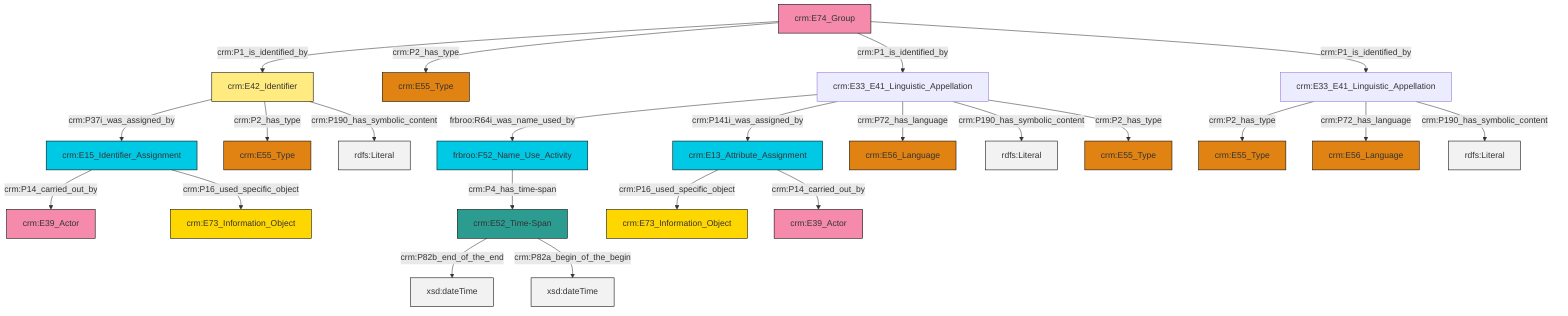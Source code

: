 graph TD
classDef Literal fill:#f2f2f2,stroke:#000000;
classDef CRM_Entity fill:#FFFFFF,stroke:#000000;
classDef Temporal_Entity fill:#00C9E6, stroke:#000000;
classDef Type fill:#E18312, stroke:#000000;
classDef Time-Span fill:#2C9C91, stroke:#000000;
classDef Appellation fill:#FFEB7F, stroke:#000000;
classDef Place fill:#008836, stroke:#000000;
classDef Persistent_Item fill:#B266B2, stroke:#000000;
classDef Conceptual_Object fill:#FFD700, stroke:#000000;
classDef Physical_Thing fill:#D2B48C, stroke:#000000;
classDef Actor fill:#f58aad, stroke:#000000;
classDef PC_Classes fill:#4ce600, stroke:#000000;
classDef Multi fill:#cccccc,stroke:#000000;

0["crm:E74_Group"]:::Actor -->|crm:P1_is_identified_by| 1["crm:E42_Identifier"]:::Appellation
4["crm:E33_E41_Linguistic_Appellation"]:::Default -->|frbroo:R64i_was_name_used_by| 5["frbroo:F52_Name_Use_Activity"]:::Temporal_Entity
4["crm:E33_E41_Linguistic_Appellation"]:::Default -->|crm:P141i_was_assigned_by| 6["crm:E13_Attribute_Assignment"]:::Temporal_Entity
1["crm:E42_Identifier"]:::Appellation -->|crm:P37i_was_assigned_by| 9["crm:E15_Identifier_Assignment"]:::Temporal_Entity
4["crm:E33_E41_Linguistic_Appellation"]:::Default -->|crm:P72_has_language| 7["crm:E56_Language"]:::Type
13["crm:E33_E41_Linguistic_Appellation"]:::Default -->|crm:P2_has_type| 10["crm:E55_Type"]:::Type
1["crm:E42_Identifier"]:::Appellation -->|crm:P2_has_type| 19["crm:E55_Type"]:::Type
0["crm:E74_Group"]:::Actor -->|crm:P2_has_type| 14["crm:E55_Type"]:::Type
20["crm:E52_Time-Span"]:::Time-Span -->|crm:P82b_end_of_the_end| 21[xsd:dateTime]:::Literal
6["crm:E13_Attribute_Assignment"]:::Temporal_Entity -->|crm:P16_used_specific_object| 24["crm:E73_Information_Object"]:::Conceptual_Object
0["crm:E74_Group"]:::Actor -->|crm:P1_is_identified_by| 4["crm:E33_E41_Linguistic_Appellation"]:::Default
9["crm:E15_Identifier_Assignment"]:::Temporal_Entity -->|crm:P14_carried_out_by| 22["crm:E39_Actor"]:::Actor
4["crm:E33_E41_Linguistic_Appellation"]:::Default -->|crm:P190_has_symbolic_content| 27[rdfs:Literal]:::Literal
0["crm:E74_Group"]:::Actor -->|crm:P1_is_identified_by| 13["crm:E33_E41_Linguistic_Appellation"]:::Default
5["frbroo:F52_Name_Use_Activity"]:::Temporal_Entity -->|crm:P4_has_time-span| 20["crm:E52_Time-Span"]:::Time-Span
9["crm:E15_Identifier_Assignment"]:::Temporal_Entity -->|crm:P16_used_specific_object| 31["crm:E73_Information_Object"]:::Conceptual_Object
13["crm:E33_E41_Linguistic_Appellation"]:::Default -->|crm:P72_has_language| 2["crm:E56_Language"]:::Type
20["crm:E52_Time-Span"]:::Time-Span -->|crm:P82a_begin_of_the_begin| 37[xsd:dateTime]:::Literal
1["crm:E42_Identifier"]:::Appellation -->|crm:P190_has_symbolic_content| 38[rdfs:Literal]:::Literal
13["crm:E33_E41_Linguistic_Appellation"]:::Default -->|crm:P190_has_symbolic_content| 39[rdfs:Literal]:::Literal
6["crm:E13_Attribute_Assignment"]:::Temporal_Entity -->|crm:P14_carried_out_by| 25["crm:E39_Actor"]:::Actor
4["crm:E33_E41_Linguistic_Appellation"]:::Default -->|crm:P2_has_type| 17["crm:E55_Type"]:::Type